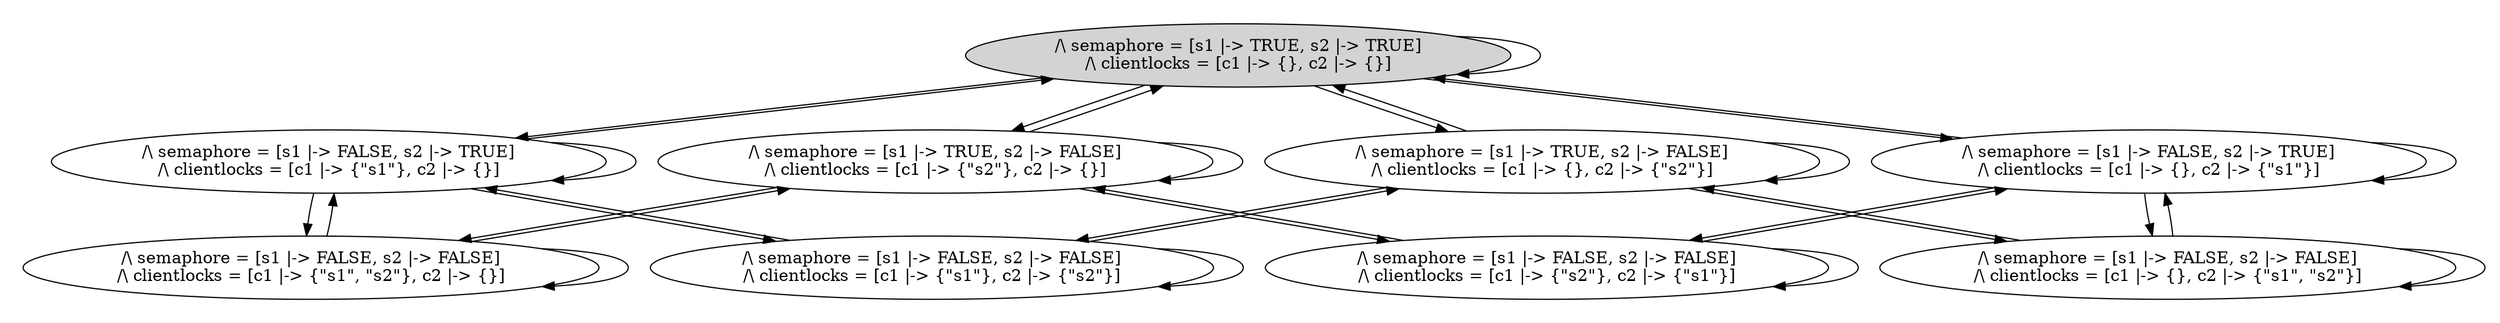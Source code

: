 strict digraph DiskGraph {
nodesep=0.35;
subgraph cluster_graph {
color="white";
7965223218566750886 [label="/\\ semaphore = [s1 |-> TRUE, s2 |-> TRUE]\n/\\ clientlocks = [c1 |-> {}, c2 |-> {}]",style = filled]
7965223218566750886 -> -3869350277559185334 [label="",color="black",fontcolor="black"];
-3869350277559185334 [label="/\\ semaphore = [s1 |-> FALSE, s2 |-> TRUE]\n/\\ clientlocks = [c1 |-> {\"s1\"}, c2 |-> {}]"];
7965223218566750886 -> 1112678269938207993 [label="",color="black",fontcolor="black"];
1112678269938207993 [label="/\\ semaphore = [s1 |-> FALSE, s2 |-> TRUE]\n/\\ clientlocks = [c1 |-> {}, c2 |-> {\"s1\"}]"];
7965223218566750886 -> -834755249371022274 [label="",color="black",fontcolor="black"];
-834755249371022274 [label="/\\ semaphore = [s1 |-> TRUE, s2 |-> FALSE]\n/\\ clientlocks = [c1 |-> {\"s2\"}, c2 |-> {}]"];
7965223218566750886 -> -2054372272787591425 [label="",color="black",fontcolor="black"];
-2054372272787591425 [label="/\\ semaphore = [s1 |-> TRUE, s2 |-> FALSE]\n/\\ clientlocks = [c1 |-> {}, c2 |-> {\"s2\"}]"];
7965223218566750886 -> 7965223218566750886 [label="",color="black",fontcolor="black"];
-3869350277559185334 -> 888121137857464639 [label="",color="black",fontcolor="black"];
888121137857464639 [label="/\\ semaphore = [s1 |-> FALSE, s2 |-> FALSE]\n/\\ clientlocks = [c1 |-> {\"s1\", \"s2\"}, c2 |-> {}]"];
-3869350277559185334 -> -4792259345078682458 [label="",color="black",fontcolor="black"];
-4792259345078682458 [label="/\\ semaphore = [s1 |-> FALSE, s2 |-> FALSE]\n/\\ clientlocks = [c1 |-> {\"s1\"}, c2 |-> {\"s2\"}]"];
-3869350277559185334 -> 7965223218566750886 [label="",color="black",fontcolor="black"];
-3869350277559185334 -> -3869350277559185334 [label="",color="black",fontcolor="black"];
1112678269938207993 -> -2824563601081670636 [label="",color="black",fontcolor="black"];
-2824563601081670636 [label="/\\ semaphore = [s1 |-> FALSE, s2 |-> FALSE]\n/\\ clientlocks = [c1 |-> {\"s2\"}, c2 |-> {\"s1\"}]"];
1112678269938207993 -> 2919849052318415370 [label="",color="black",fontcolor="black"];
2919849052318415370 [label="/\\ semaphore = [s1 |-> FALSE, s2 |-> FALSE]\n/\\ clientlocks = [c1 |-> {}, c2 |-> {\"s1\", \"s2\"}]"];
1112678269938207993 -> 7965223218566750886 [label="",color="black",fontcolor="black"];
1112678269938207993 -> 1112678269938207993 [label="",color="black",fontcolor="black"];
-834755249371022274 -> 888121137857464639 [label="",color="black",fontcolor="black"];
-834755249371022274 -> -2824563601081670636 [label="",color="black",fontcolor="black"];
-834755249371022274 -> 7965223218566750886 [label="",color="black",fontcolor="black"];
-834755249371022274 -> -834755249371022274 [label="",color="black",fontcolor="black"];
-2054372272787591425 -> -4792259345078682458 [label="",color="black",fontcolor="black"];
-2054372272787591425 -> 2919849052318415370 [label="",color="black",fontcolor="black"];
-2054372272787591425 -> 7965223218566750886 [label="",color="black",fontcolor="black"];
-2054372272787591425 -> -2054372272787591425 [label="",color="black",fontcolor="black"];
888121137857464639 -> -834755249371022274 [label="",color="black",fontcolor="black"];
888121137857464639 -> -3869350277559185334 [label="",color="black",fontcolor="black"];
888121137857464639 -> 888121137857464639 [label="",color="black",fontcolor="black"];
-4792259345078682458 -> -2054372272787591425 [label="",color="black",fontcolor="black"];
-4792259345078682458 -> -3869350277559185334 [label="",color="black",fontcolor="black"];
-4792259345078682458 -> -4792259345078682458 [label="",color="black",fontcolor="black"];
-2824563601081670636 -> -834755249371022274 [label="",color="black",fontcolor="black"];
-2824563601081670636 -> 1112678269938207993 [label="",color="black",fontcolor="black"];
-2824563601081670636 -> -2824563601081670636 [label="",color="black",fontcolor="black"];
2919849052318415370 -> -2054372272787591425 [label="",color="black",fontcolor="black"];
2919849052318415370 -> 1112678269938207993 [label="",color="black",fontcolor="black"];
2919849052318415370 -> 2919849052318415370 [label="",color="black",fontcolor="black"];
{rank = same; 7965223218566750886;}
{rank = same; 1112678269938207993;-834755249371022274;-2054372272787591425;-3869350277559185334;}
{rank = same; -2824563601081670636;2919849052318415370;-4792259345078682458;888121137857464639;}
}
}